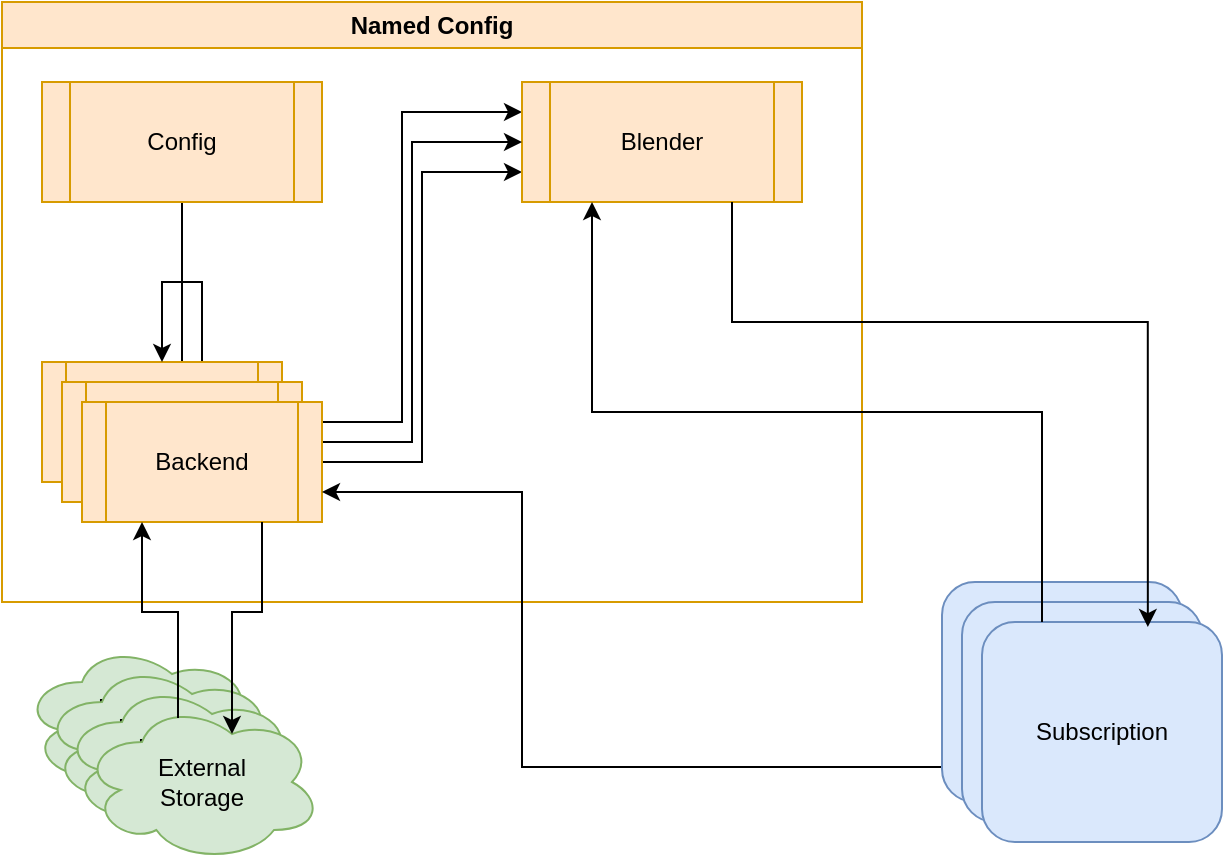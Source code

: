<mxfile version="26.0.10">
  <diagram name="Página-1" id="PwZPDKPTyDAs3XeAWjuf">
    <mxGraphModel dx="986" dy="729" grid="1" gridSize="10" guides="1" tooltips="1" connect="1" arrows="1" fold="1" page="1" pageScale="1" pageWidth="827" pageHeight="1169" math="0" shadow="0">
      <root>
        <mxCell id="0" />
        <mxCell id="1" parent="0" />
        <mxCell id="-XA-poXpS-MKKOURA9JR-10" style="edgeStyle=orthogonalEdgeStyle;rounded=0;orthogonalLoop=1;jettySize=auto;html=1;exitX=1;exitY=0.5;exitDx=0;exitDy=0;entryX=0;entryY=0.75;entryDx=0;entryDy=0;" edge="1" parent="1" source="-XA-poXpS-MKKOURA9JR-6" target="-XA-poXpS-MKKOURA9JR-9">
          <mxGeometry relative="1" as="geometry" />
        </mxCell>
        <mxCell id="-XA-poXpS-MKKOURA9JR-4" value="" style="edgeStyle=orthogonalEdgeStyle;rounded=0;orthogonalLoop=1;jettySize=auto;html=1;entryX=0.5;entryY=0;entryDx=0;entryDy=0;" edge="1" parent="1" source="-XA-poXpS-MKKOURA9JR-2" target="-XA-poXpS-MKKOURA9JR-5">
          <mxGeometry relative="1" as="geometry" />
        </mxCell>
        <mxCell id="-XA-poXpS-MKKOURA9JR-7" style="edgeStyle=orthogonalEdgeStyle;rounded=0;orthogonalLoop=1;jettySize=auto;html=1;exitX=0.5;exitY=1;exitDx=0;exitDy=0;entryX=0.5;entryY=0;entryDx=0;entryDy=0;" edge="1" parent="1" source="-XA-poXpS-MKKOURA9JR-2" target="-XA-poXpS-MKKOURA9JR-6">
          <mxGeometry relative="1" as="geometry">
            <Array as="points">
              <mxPoint x="170" y="220" />
              <mxPoint x="180" y="220" />
            </Array>
          </mxGeometry>
        </mxCell>
        <mxCell id="-XA-poXpS-MKKOURA9JR-1" value="Named Config" style="swimlane;whiteSpace=wrap;html=1;fillColor=#ffe6cc;strokeColor=#d79b00;" vertex="1" parent="1">
          <mxGeometry x="80" y="80" width="430" height="300" as="geometry" />
        </mxCell>
        <mxCell id="-XA-poXpS-MKKOURA9JR-3" value="Backend" style="shape=process;whiteSpace=wrap;html=1;backgroundOutline=1;fillColor=#ffe6cc;strokeColor=#d79b00;" vertex="1" parent="-XA-poXpS-MKKOURA9JR-1">
          <mxGeometry x="20" y="180" width="120" height="60" as="geometry" />
        </mxCell>
        <mxCell id="-XA-poXpS-MKKOURA9JR-8" style="edgeStyle=orthogonalEdgeStyle;rounded=0;orthogonalLoop=1;jettySize=auto;html=1;exitX=0.5;exitY=1;exitDx=0;exitDy=0;entryX=0.5;entryY=0;entryDx=0;entryDy=0;" edge="1" parent="-XA-poXpS-MKKOURA9JR-1" source="-XA-poXpS-MKKOURA9JR-2" target="-XA-poXpS-MKKOURA9JR-3">
          <mxGeometry relative="1" as="geometry" />
        </mxCell>
        <mxCell id="-XA-poXpS-MKKOURA9JR-2" value="Config" style="shape=process;whiteSpace=wrap;html=1;backgroundOutline=1;fillColor=#ffe6cc;strokeColor=#d79b00;" vertex="1" parent="-XA-poXpS-MKKOURA9JR-1">
          <mxGeometry x="20" y="40" width="140" height="60" as="geometry" />
        </mxCell>
        <mxCell id="-XA-poXpS-MKKOURA9JR-11" style="edgeStyle=orthogonalEdgeStyle;rounded=0;orthogonalLoop=1;jettySize=auto;html=1;exitX=1;exitY=0.5;exitDx=0;exitDy=0;entryX=0;entryY=0.25;entryDx=0;entryDy=0;" edge="1" parent="-XA-poXpS-MKKOURA9JR-1" source="-XA-poXpS-MKKOURA9JR-3" target="-XA-poXpS-MKKOURA9JR-9">
          <mxGeometry relative="1" as="geometry" />
        </mxCell>
        <mxCell id="-XA-poXpS-MKKOURA9JR-9" value="Blender" style="shape=process;whiteSpace=wrap;html=1;backgroundOutline=1;fillColor=#ffe6cc;strokeColor=#d79b00;" vertex="1" parent="-XA-poXpS-MKKOURA9JR-1">
          <mxGeometry x="260" y="40" width="140" height="60" as="geometry" />
        </mxCell>
        <mxCell id="-XA-poXpS-MKKOURA9JR-12" style="edgeStyle=orthogonalEdgeStyle;rounded=0;orthogonalLoop=1;jettySize=auto;html=1;exitX=1;exitY=0.5;exitDx=0;exitDy=0;entryX=0;entryY=0.5;entryDx=0;entryDy=0;" edge="1" parent="1" source="-XA-poXpS-MKKOURA9JR-5" target="-XA-poXpS-MKKOURA9JR-9">
          <mxGeometry relative="1" as="geometry" />
        </mxCell>
        <mxCell id="-XA-poXpS-MKKOURA9JR-5" value="Backend" style="shape=process;whiteSpace=wrap;html=1;backgroundOutline=1;fillColor=#ffe6cc;strokeColor=#d79b00;" vertex="1" parent="1">
          <mxGeometry x="110" y="270" width="120" height="60" as="geometry" />
        </mxCell>
        <mxCell id="-XA-poXpS-MKKOURA9JR-6" value="Backend" style="shape=process;whiteSpace=wrap;html=1;backgroundOutline=1;fillColor=#ffe6cc;strokeColor=#d79b00;" vertex="1" parent="1">
          <mxGeometry x="120" y="280" width="120" height="60" as="geometry" />
        </mxCell>
        <mxCell id="-XA-poXpS-MKKOURA9JR-14" style="edgeStyle=orthogonalEdgeStyle;rounded=0;orthogonalLoop=1;jettySize=auto;html=1;exitX=0;exitY=0.75;exitDx=0;exitDy=0;entryX=1;entryY=0.75;entryDx=0;entryDy=0;" edge="1" parent="1" source="-XA-poXpS-MKKOURA9JR-16" target="-XA-poXpS-MKKOURA9JR-6">
          <mxGeometry relative="1" as="geometry">
            <Array as="points">
              <mxPoint x="340" y="325" />
            </Array>
          </mxGeometry>
        </mxCell>
        <mxCell id="-XA-poXpS-MKKOURA9JR-18" value="External&lt;div&gt;Storage&lt;/div&gt;" style="ellipse;shape=cloud;whiteSpace=wrap;html=1;fillColor=#d5e8d4;strokeColor=#82b366;" vertex="1" parent="1">
          <mxGeometry x="90" y="400" width="120" height="80" as="geometry" />
        </mxCell>
        <mxCell id="-XA-poXpS-MKKOURA9JR-13" value="Subscription" style="rounded=1;whiteSpace=wrap;html=1;fillColor=#dae8fc;strokeColor=#6c8ebf;" vertex="1" parent="1">
          <mxGeometry x="550" y="370" width="120" height="110" as="geometry" />
        </mxCell>
        <mxCell id="-XA-poXpS-MKKOURA9JR-16" value="Subscription" style="rounded=1;whiteSpace=wrap;html=1;fillColor=#dae8fc;strokeColor=#6c8ebf;" vertex="1" parent="1">
          <mxGeometry x="560" y="380" width="120" height="110" as="geometry" />
        </mxCell>
        <mxCell id="-XA-poXpS-MKKOURA9JR-17" value="Subscription" style="rounded=1;whiteSpace=wrap;html=1;fillColor=#dae8fc;strokeColor=#6c8ebf;" vertex="1" parent="1">
          <mxGeometry x="570" y="390" width="120" height="110" as="geometry" />
        </mxCell>
        <mxCell id="-XA-poXpS-MKKOURA9JR-15" style="edgeStyle=orthogonalEdgeStyle;rounded=0;orthogonalLoop=1;jettySize=auto;html=1;exitX=0.25;exitY=0;exitDx=0;exitDy=0;entryX=0.25;entryY=1;entryDx=0;entryDy=0;" edge="1" parent="1" source="-XA-poXpS-MKKOURA9JR-17" target="-XA-poXpS-MKKOURA9JR-9">
          <mxGeometry relative="1" as="geometry" />
        </mxCell>
        <mxCell id="-XA-poXpS-MKKOURA9JR-20" value="External&lt;div&gt;Storage&lt;/div&gt;" style="ellipse;shape=cloud;whiteSpace=wrap;html=1;fillColor=#d5e8d4;strokeColor=#82b366;" vertex="1" parent="1">
          <mxGeometry x="100" y="410" width="120" height="80" as="geometry" />
        </mxCell>
        <mxCell id="-XA-poXpS-MKKOURA9JR-21" value="External&lt;div&gt;Storage&lt;/div&gt;" style="ellipse;shape=cloud;whiteSpace=wrap;html=1;fillColor=#d5e8d4;strokeColor=#82b366;" vertex="1" parent="1">
          <mxGeometry x="110" y="420" width="120" height="80" as="geometry" />
        </mxCell>
        <mxCell id="-XA-poXpS-MKKOURA9JR-22" value="External&lt;div&gt;Storage&lt;/div&gt;" style="ellipse;shape=cloud;whiteSpace=wrap;html=1;fillColor=#d5e8d4;strokeColor=#82b366;" vertex="1" parent="1">
          <mxGeometry x="120" y="430" width="120" height="80" as="geometry" />
        </mxCell>
        <mxCell id="-XA-poXpS-MKKOURA9JR-19" value="" style="edgeStyle=orthogonalEdgeStyle;rounded=0;orthogonalLoop=1;jettySize=auto;html=1;entryX=0.625;entryY=0.2;entryDx=0;entryDy=0;entryPerimeter=0;exitX=0.75;exitY=1;exitDx=0;exitDy=0;" edge="1" parent="1" source="-XA-poXpS-MKKOURA9JR-6" target="-XA-poXpS-MKKOURA9JR-22">
          <mxGeometry relative="1" as="geometry" />
        </mxCell>
        <mxCell id="-XA-poXpS-MKKOURA9JR-23" style="edgeStyle=orthogonalEdgeStyle;rounded=0;orthogonalLoop=1;jettySize=auto;html=1;exitX=0.4;exitY=0.1;exitDx=0;exitDy=0;exitPerimeter=0;entryX=0.25;entryY=1;entryDx=0;entryDy=0;" edge="1" parent="1" source="-XA-poXpS-MKKOURA9JR-22" target="-XA-poXpS-MKKOURA9JR-6">
          <mxGeometry relative="1" as="geometry" />
        </mxCell>
        <mxCell id="-XA-poXpS-MKKOURA9JR-24" style="edgeStyle=orthogonalEdgeStyle;rounded=0;orthogonalLoop=1;jettySize=auto;html=1;exitX=0.75;exitY=1;exitDx=0;exitDy=0;entryX=0.691;entryY=0.023;entryDx=0;entryDy=0;entryPerimeter=0;" edge="1" parent="1" source="-XA-poXpS-MKKOURA9JR-9" target="-XA-poXpS-MKKOURA9JR-17">
          <mxGeometry relative="1" as="geometry">
            <Array as="points">
              <mxPoint x="445" y="240" />
              <mxPoint x="653" y="240" />
            </Array>
          </mxGeometry>
        </mxCell>
      </root>
    </mxGraphModel>
  </diagram>
</mxfile>
